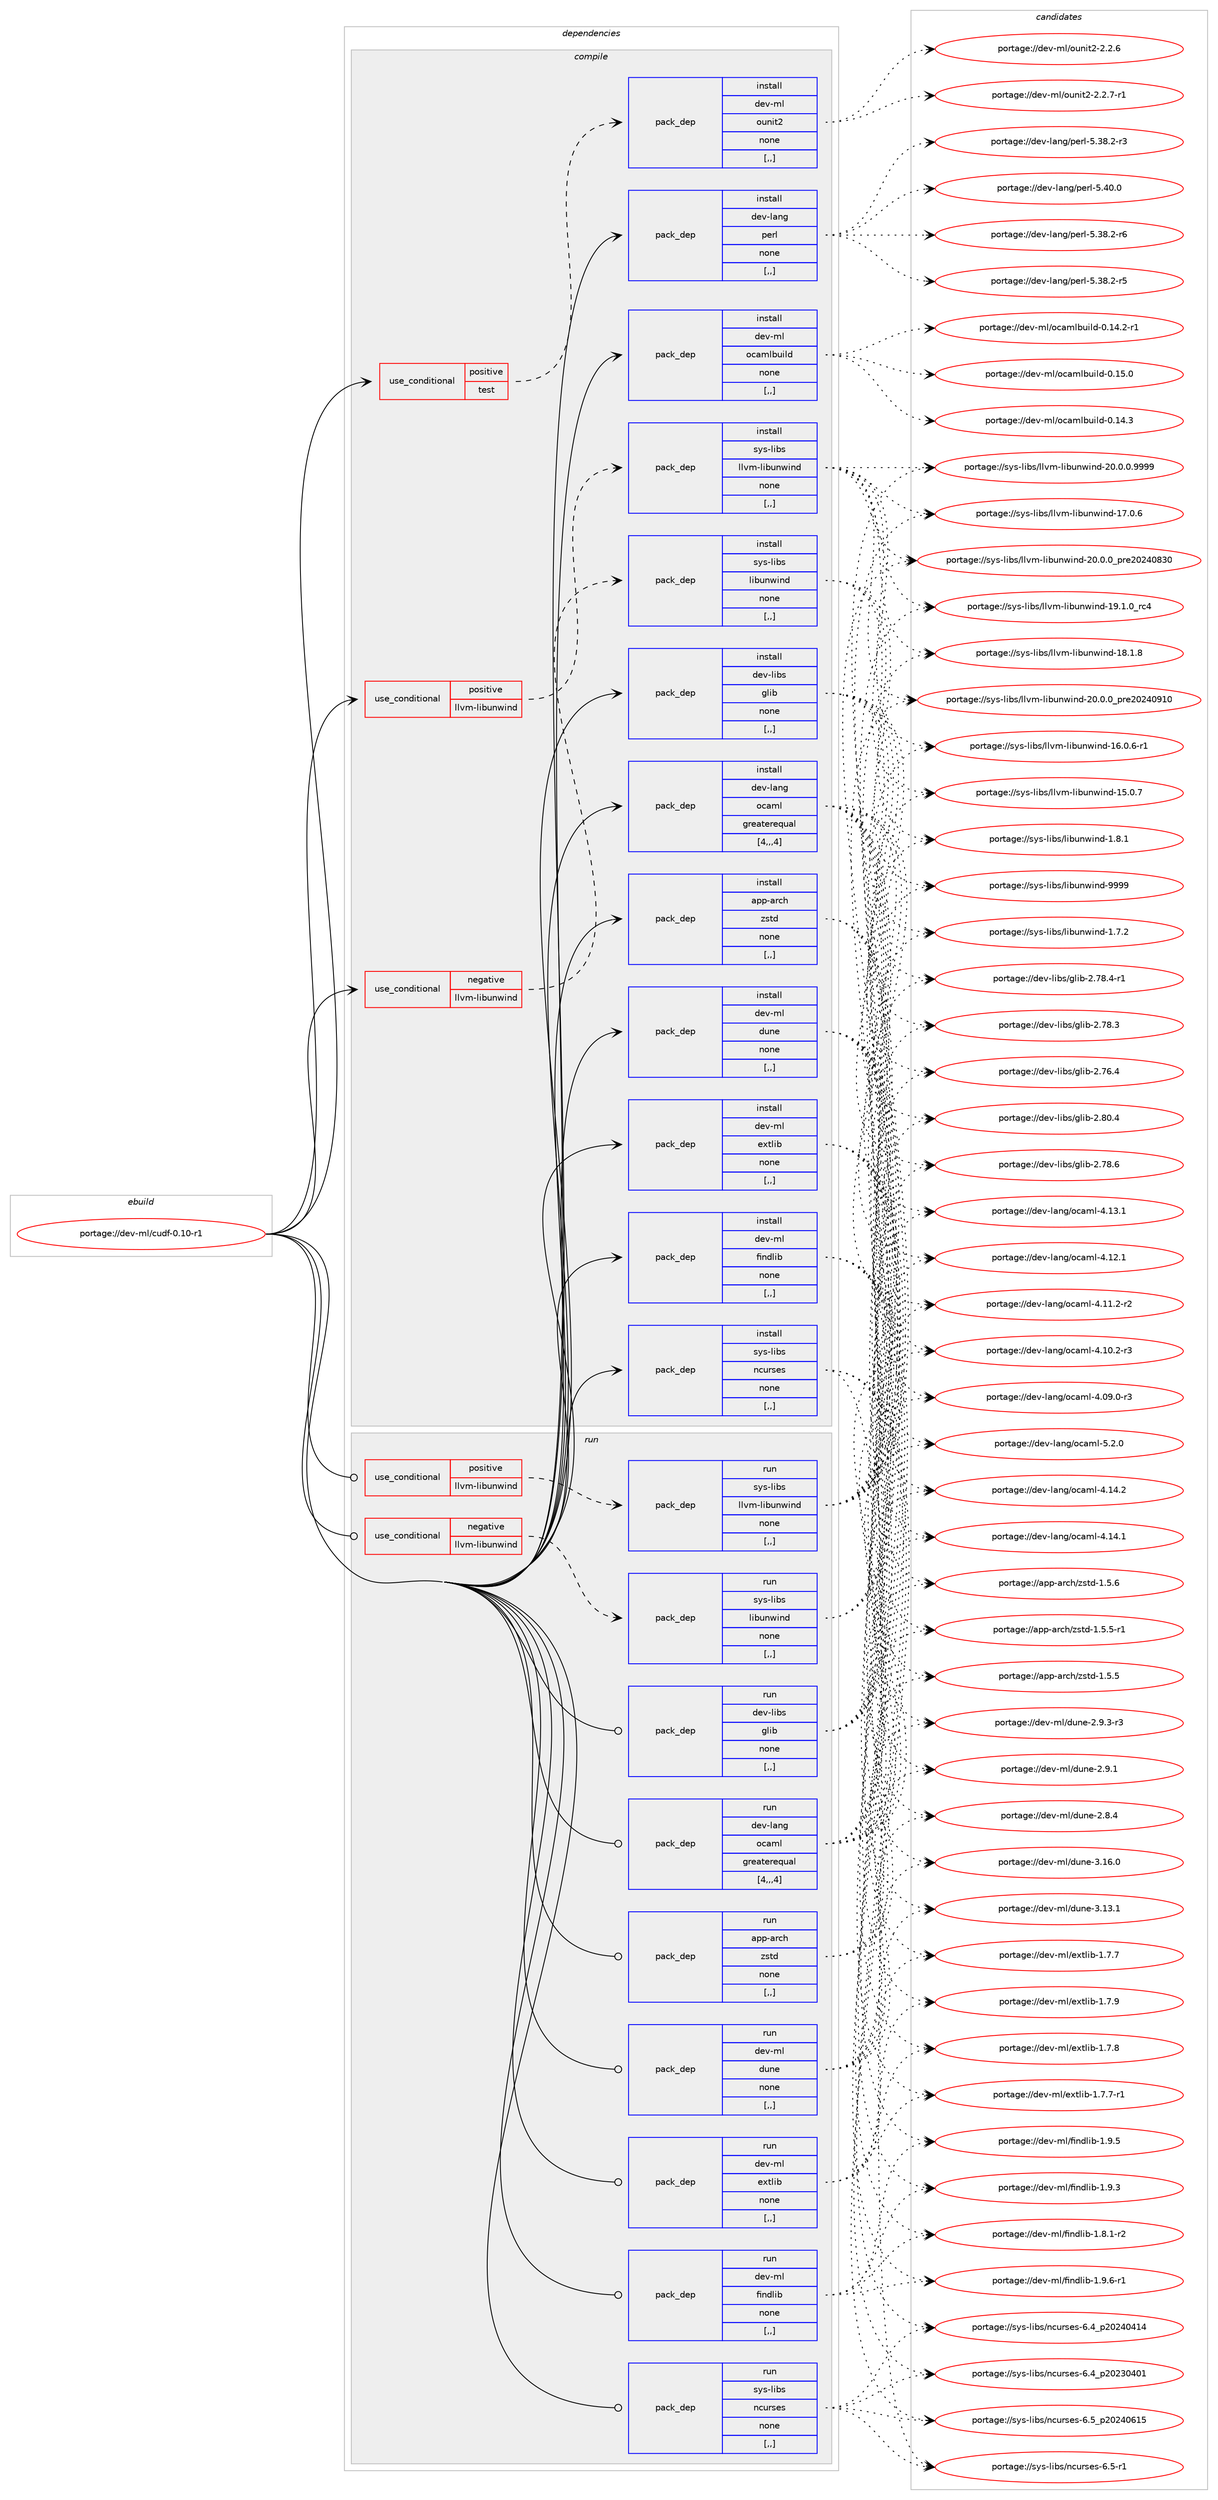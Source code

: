 digraph prolog {

# *************
# Graph options
# *************

newrank=true;
concentrate=true;
compound=true;
graph [rankdir=LR,fontname=Helvetica,fontsize=10,ranksep=1.5];#, ranksep=2.5, nodesep=0.2];
edge  [arrowhead=vee];
node  [fontname=Helvetica,fontsize=10];

# **********
# The ebuild
# **********

subgraph cluster_leftcol {
color=gray;
label=<<i>ebuild</i>>;
id [label="portage://dev-ml/cudf-0.10-r1", color=red, width=4, href="../dev-ml/cudf-0.10-r1.svg"];
}

# ****************
# The dependencies
# ****************

subgraph cluster_midcol {
color=gray;
label=<<i>dependencies</i>>;
subgraph cluster_compile {
fillcolor="#eeeeee";
style=filled;
label=<<i>compile</i>>;
subgraph cond159479 {
dependency612982 [label=<<TABLE BORDER="0" CELLBORDER="1" CELLSPACING="0" CELLPADDING="4"><TR><TD ROWSPAN="3" CELLPADDING="10">use_conditional</TD></TR><TR><TD>negative</TD></TR><TR><TD>llvm-libunwind</TD></TR></TABLE>>, shape=none, color=red];
subgraph pack448734 {
dependency612983 [label=<<TABLE BORDER="0" CELLBORDER="1" CELLSPACING="0" CELLPADDING="4" WIDTH="220"><TR><TD ROWSPAN="6" CELLPADDING="30">pack_dep</TD></TR><TR><TD WIDTH="110">install</TD></TR><TR><TD>sys-libs</TD></TR><TR><TD>libunwind</TD></TR><TR><TD>none</TD></TR><TR><TD>[,,]</TD></TR></TABLE>>, shape=none, color=blue];
}
dependency612982:e -> dependency612983:w [weight=20,style="dashed",arrowhead="vee"];
}
id:e -> dependency612982:w [weight=20,style="solid",arrowhead="vee"];
subgraph cond159480 {
dependency612984 [label=<<TABLE BORDER="0" CELLBORDER="1" CELLSPACING="0" CELLPADDING="4"><TR><TD ROWSPAN="3" CELLPADDING="10">use_conditional</TD></TR><TR><TD>positive</TD></TR><TR><TD>llvm-libunwind</TD></TR></TABLE>>, shape=none, color=red];
subgraph pack448735 {
dependency612985 [label=<<TABLE BORDER="0" CELLBORDER="1" CELLSPACING="0" CELLPADDING="4" WIDTH="220"><TR><TD ROWSPAN="6" CELLPADDING="30">pack_dep</TD></TR><TR><TD WIDTH="110">install</TD></TR><TR><TD>sys-libs</TD></TR><TR><TD>llvm-libunwind</TD></TR><TR><TD>none</TD></TR><TR><TD>[,,]</TD></TR></TABLE>>, shape=none, color=blue];
}
dependency612984:e -> dependency612985:w [weight=20,style="dashed",arrowhead="vee"];
}
id:e -> dependency612984:w [weight=20,style="solid",arrowhead="vee"];
subgraph cond159481 {
dependency612986 [label=<<TABLE BORDER="0" CELLBORDER="1" CELLSPACING="0" CELLPADDING="4"><TR><TD ROWSPAN="3" CELLPADDING="10">use_conditional</TD></TR><TR><TD>positive</TD></TR><TR><TD>test</TD></TR></TABLE>>, shape=none, color=red];
subgraph pack448736 {
dependency612987 [label=<<TABLE BORDER="0" CELLBORDER="1" CELLSPACING="0" CELLPADDING="4" WIDTH="220"><TR><TD ROWSPAN="6" CELLPADDING="30">pack_dep</TD></TR><TR><TD WIDTH="110">install</TD></TR><TR><TD>dev-ml</TD></TR><TR><TD>ounit2</TD></TR><TR><TD>none</TD></TR><TR><TD>[,,]</TD></TR></TABLE>>, shape=none, color=blue];
}
dependency612986:e -> dependency612987:w [weight=20,style="dashed",arrowhead="vee"];
}
id:e -> dependency612986:w [weight=20,style="solid",arrowhead="vee"];
subgraph pack448737 {
dependency612988 [label=<<TABLE BORDER="0" CELLBORDER="1" CELLSPACING="0" CELLPADDING="4" WIDTH="220"><TR><TD ROWSPAN="6" CELLPADDING="30">pack_dep</TD></TR><TR><TD WIDTH="110">install</TD></TR><TR><TD>app-arch</TD></TR><TR><TD>zstd</TD></TR><TR><TD>none</TD></TR><TR><TD>[,,]</TD></TR></TABLE>>, shape=none, color=blue];
}
id:e -> dependency612988:w [weight=20,style="solid",arrowhead="vee"];
subgraph pack448738 {
dependency612989 [label=<<TABLE BORDER="0" CELLBORDER="1" CELLSPACING="0" CELLPADDING="4" WIDTH="220"><TR><TD ROWSPAN="6" CELLPADDING="30">pack_dep</TD></TR><TR><TD WIDTH="110">install</TD></TR><TR><TD>dev-lang</TD></TR><TR><TD>ocaml</TD></TR><TR><TD>greaterequal</TD></TR><TR><TD>[4,,,4]</TD></TR></TABLE>>, shape=none, color=blue];
}
id:e -> dependency612989:w [weight=20,style="solid",arrowhead="vee"];
subgraph pack448739 {
dependency612990 [label=<<TABLE BORDER="0" CELLBORDER="1" CELLSPACING="0" CELLPADDING="4" WIDTH="220"><TR><TD ROWSPAN="6" CELLPADDING="30">pack_dep</TD></TR><TR><TD WIDTH="110">install</TD></TR><TR><TD>dev-lang</TD></TR><TR><TD>perl</TD></TR><TR><TD>none</TD></TR><TR><TD>[,,]</TD></TR></TABLE>>, shape=none, color=blue];
}
id:e -> dependency612990:w [weight=20,style="solid",arrowhead="vee"];
subgraph pack448740 {
dependency612991 [label=<<TABLE BORDER="0" CELLBORDER="1" CELLSPACING="0" CELLPADDING="4" WIDTH="220"><TR><TD ROWSPAN="6" CELLPADDING="30">pack_dep</TD></TR><TR><TD WIDTH="110">install</TD></TR><TR><TD>dev-libs</TD></TR><TR><TD>glib</TD></TR><TR><TD>none</TD></TR><TR><TD>[,,]</TD></TR></TABLE>>, shape=none, color=blue];
}
id:e -> dependency612991:w [weight=20,style="solid",arrowhead="vee"];
subgraph pack448741 {
dependency612992 [label=<<TABLE BORDER="0" CELLBORDER="1" CELLSPACING="0" CELLPADDING="4" WIDTH="220"><TR><TD ROWSPAN="6" CELLPADDING="30">pack_dep</TD></TR><TR><TD WIDTH="110">install</TD></TR><TR><TD>dev-ml</TD></TR><TR><TD>dune</TD></TR><TR><TD>none</TD></TR><TR><TD>[,,]</TD></TR></TABLE>>, shape=none, color=blue];
}
id:e -> dependency612992:w [weight=20,style="solid",arrowhead="vee"];
subgraph pack448742 {
dependency612993 [label=<<TABLE BORDER="0" CELLBORDER="1" CELLSPACING="0" CELLPADDING="4" WIDTH="220"><TR><TD ROWSPAN="6" CELLPADDING="30">pack_dep</TD></TR><TR><TD WIDTH="110">install</TD></TR><TR><TD>dev-ml</TD></TR><TR><TD>extlib</TD></TR><TR><TD>none</TD></TR><TR><TD>[,,]</TD></TR></TABLE>>, shape=none, color=blue];
}
id:e -> dependency612993:w [weight=20,style="solid",arrowhead="vee"];
subgraph pack448743 {
dependency612994 [label=<<TABLE BORDER="0" CELLBORDER="1" CELLSPACING="0" CELLPADDING="4" WIDTH="220"><TR><TD ROWSPAN="6" CELLPADDING="30">pack_dep</TD></TR><TR><TD WIDTH="110">install</TD></TR><TR><TD>dev-ml</TD></TR><TR><TD>findlib</TD></TR><TR><TD>none</TD></TR><TR><TD>[,,]</TD></TR></TABLE>>, shape=none, color=blue];
}
id:e -> dependency612994:w [weight=20,style="solid",arrowhead="vee"];
subgraph pack448744 {
dependency612995 [label=<<TABLE BORDER="0" CELLBORDER="1" CELLSPACING="0" CELLPADDING="4" WIDTH="220"><TR><TD ROWSPAN="6" CELLPADDING="30">pack_dep</TD></TR><TR><TD WIDTH="110">install</TD></TR><TR><TD>dev-ml</TD></TR><TR><TD>ocamlbuild</TD></TR><TR><TD>none</TD></TR><TR><TD>[,,]</TD></TR></TABLE>>, shape=none, color=blue];
}
id:e -> dependency612995:w [weight=20,style="solid",arrowhead="vee"];
subgraph pack448745 {
dependency612996 [label=<<TABLE BORDER="0" CELLBORDER="1" CELLSPACING="0" CELLPADDING="4" WIDTH="220"><TR><TD ROWSPAN="6" CELLPADDING="30">pack_dep</TD></TR><TR><TD WIDTH="110">install</TD></TR><TR><TD>sys-libs</TD></TR><TR><TD>ncurses</TD></TR><TR><TD>none</TD></TR><TR><TD>[,,]</TD></TR></TABLE>>, shape=none, color=blue];
}
id:e -> dependency612996:w [weight=20,style="solid",arrowhead="vee"];
}
subgraph cluster_compileandrun {
fillcolor="#eeeeee";
style=filled;
label=<<i>compile and run</i>>;
}
subgraph cluster_run {
fillcolor="#eeeeee";
style=filled;
label=<<i>run</i>>;
subgraph cond159482 {
dependency612997 [label=<<TABLE BORDER="0" CELLBORDER="1" CELLSPACING="0" CELLPADDING="4"><TR><TD ROWSPAN="3" CELLPADDING="10">use_conditional</TD></TR><TR><TD>negative</TD></TR><TR><TD>llvm-libunwind</TD></TR></TABLE>>, shape=none, color=red];
subgraph pack448746 {
dependency612998 [label=<<TABLE BORDER="0" CELLBORDER="1" CELLSPACING="0" CELLPADDING="4" WIDTH="220"><TR><TD ROWSPAN="6" CELLPADDING="30">pack_dep</TD></TR><TR><TD WIDTH="110">run</TD></TR><TR><TD>sys-libs</TD></TR><TR><TD>libunwind</TD></TR><TR><TD>none</TD></TR><TR><TD>[,,]</TD></TR></TABLE>>, shape=none, color=blue];
}
dependency612997:e -> dependency612998:w [weight=20,style="dashed",arrowhead="vee"];
}
id:e -> dependency612997:w [weight=20,style="solid",arrowhead="odot"];
subgraph cond159483 {
dependency612999 [label=<<TABLE BORDER="0" CELLBORDER="1" CELLSPACING="0" CELLPADDING="4"><TR><TD ROWSPAN="3" CELLPADDING="10">use_conditional</TD></TR><TR><TD>positive</TD></TR><TR><TD>llvm-libunwind</TD></TR></TABLE>>, shape=none, color=red];
subgraph pack448747 {
dependency613000 [label=<<TABLE BORDER="0" CELLBORDER="1" CELLSPACING="0" CELLPADDING="4" WIDTH="220"><TR><TD ROWSPAN="6" CELLPADDING="30">pack_dep</TD></TR><TR><TD WIDTH="110">run</TD></TR><TR><TD>sys-libs</TD></TR><TR><TD>llvm-libunwind</TD></TR><TR><TD>none</TD></TR><TR><TD>[,,]</TD></TR></TABLE>>, shape=none, color=blue];
}
dependency612999:e -> dependency613000:w [weight=20,style="dashed",arrowhead="vee"];
}
id:e -> dependency612999:w [weight=20,style="solid",arrowhead="odot"];
subgraph pack448748 {
dependency613001 [label=<<TABLE BORDER="0" CELLBORDER="1" CELLSPACING="0" CELLPADDING="4" WIDTH="220"><TR><TD ROWSPAN="6" CELLPADDING="30">pack_dep</TD></TR><TR><TD WIDTH="110">run</TD></TR><TR><TD>app-arch</TD></TR><TR><TD>zstd</TD></TR><TR><TD>none</TD></TR><TR><TD>[,,]</TD></TR></TABLE>>, shape=none, color=blue];
}
id:e -> dependency613001:w [weight=20,style="solid",arrowhead="odot"];
subgraph pack448749 {
dependency613002 [label=<<TABLE BORDER="0" CELLBORDER="1" CELLSPACING="0" CELLPADDING="4" WIDTH="220"><TR><TD ROWSPAN="6" CELLPADDING="30">pack_dep</TD></TR><TR><TD WIDTH="110">run</TD></TR><TR><TD>dev-lang</TD></TR><TR><TD>ocaml</TD></TR><TR><TD>greaterequal</TD></TR><TR><TD>[4,,,4]</TD></TR></TABLE>>, shape=none, color=blue];
}
id:e -> dependency613002:w [weight=20,style="solid",arrowhead="odot"];
subgraph pack448750 {
dependency613003 [label=<<TABLE BORDER="0" CELLBORDER="1" CELLSPACING="0" CELLPADDING="4" WIDTH="220"><TR><TD ROWSPAN="6" CELLPADDING="30">pack_dep</TD></TR><TR><TD WIDTH="110">run</TD></TR><TR><TD>dev-libs</TD></TR><TR><TD>glib</TD></TR><TR><TD>none</TD></TR><TR><TD>[,,]</TD></TR></TABLE>>, shape=none, color=blue];
}
id:e -> dependency613003:w [weight=20,style="solid",arrowhead="odot"];
subgraph pack448751 {
dependency613004 [label=<<TABLE BORDER="0" CELLBORDER="1" CELLSPACING="0" CELLPADDING="4" WIDTH="220"><TR><TD ROWSPAN="6" CELLPADDING="30">pack_dep</TD></TR><TR><TD WIDTH="110">run</TD></TR><TR><TD>dev-ml</TD></TR><TR><TD>dune</TD></TR><TR><TD>none</TD></TR><TR><TD>[,,]</TD></TR></TABLE>>, shape=none, color=blue];
}
id:e -> dependency613004:w [weight=20,style="solid",arrowhead="odot"];
subgraph pack448752 {
dependency613005 [label=<<TABLE BORDER="0" CELLBORDER="1" CELLSPACING="0" CELLPADDING="4" WIDTH="220"><TR><TD ROWSPAN="6" CELLPADDING="30">pack_dep</TD></TR><TR><TD WIDTH="110">run</TD></TR><TR><TD>dev-ml</TD></TR><TR><TD>extlib</TD></TR><TR><TD>none</TD></TR><TR><TD>[,,]</TD></TR></TABLE>>, shape=none, color=blue];
}
id:e -> dependency613005:w [weight=20,style="solid",arrowhead="odot"];
subgraph pack448753 {
dependency613006 [label=<<TABLE BORDER="0" CELLBORDER="1" CELLSPACING="0" CELLPADDING="4" WIDTH="220"><TR><TD ROWSPAN="6" CELLPADDING="30">pack_dep</TD></TR><TR><TD WIDTH="110">run</TD></TR><TR><TD>dev-ml</TD></TR><TR><TD>findlib</TD></TR><TR><TD>none</TD></TR><TR><TD>[,,]</TD></TR></TABLE>>, shape=none, color=blue];
}
id:e -> dependency613006:w [weight=20,style="solid",arrowhead="odot"];
subgraph pack448754 {
dependency613007 [label=<<TABLE BORDER="0" CELLBORDER="1" CELLSPACING="0" CELLPADDING="4" WIDTH="220"><TR><TD ROWSPAN="6" CELLPADDING="30">pack_dep</TD></TR><TR><TD WIDTH="110">run</TD></TR><TR><TD>sys-libs</TD></TR><TR><TD>ncurses</TD></TR><TR><TD>none</TD></TR><TR><TD>[,,]</TD></TR></TABLE>>, shape=none, color=blue];
}
id:e -> dependency613007:w [weight=20,style="solid",arrowhead="odot"];
}
}

# **************
# The candidates
# **************

subgraph cluster_choices {
rank=same;
color=gray;
label=<<i>candidates</i>>;

subgraph choice448734 {
color=black;
nodesep=1;
choice115121115451081059811547108105981171101191051101004557575757 [label="portage://sys-libs/libunwind-9999", color=red, width=4,href="../sys-libs/libunwind-9999.svg"];
choice11512111545108105981154710810598117110119105110100454946564649 [label="portage://sys-libs/libunwind-1.8.1", color=red, width=4,href="../sys-libs/libunwind-1.8.1.svg"];
choice11512111545108105981154710810598117110119105110100454946554650 [label="portage://sys-libs/libunwind-1.7.2", color=red, width=4,href="../sys-libs/libunwind-1.7.2.svg"];
dependency612983:e -> choice115121115451081059811547108105981171101191051101004557575757:w [style=dotted,weight="100"];
dependency612983:e -> choice11512111545108105981154710810598117110119105110100454946564649:w [style=dotted,weight="100"];
dependency612983:e -> choice11512111545108105981154710810598117110119105110100454946554650:w [style=dotted,weight="100"];
}
subgraph choice448735 {
color=black;
nodesep=1;
choice1151211154510810598115471081081181094510810598117110119105110100455048464846484657575757 [label="portage://sys-libs/llvm-libunwind-20.0.0.9999", color=red, width=4,href="../sys-libs/llvm-libunwind-20.0.0.9999.svg"];
choice115121115451081059811547108108118109451081059811711011910511010045504846484648951121141015048505248574948 [label="portage://sys-libs/llvm-libunwind-20.0.0_pre20240910", color=red, width=4,href="../sys-libs/llvm-libunwind-20.0.0_pre20240910.svg"];
choice115121115451081059811547108108118109451081059811711011910511010045504846484648951121141015048505248565148 [label="portage://sys-libs/llvm-libunwind-20.0.0_pre20240830", color=red, width=4,href="../sys-libs/llvm-libunwind-20.0.0_pre20240830.svg"];
choice115121115451081059811547108108118109451081059811711011910511010045495746494648951149952 [label="portage://sys-libs/llvm-libunwind-19.1.0_rc4", color=red, width=4,href="../sys-libs/llvm-libunwind-19.1.0_rc4.svg"];
choice115121115451081059811547108108118109451081059811711011910511010045495646494656 [label="portage://sys-libs/llvm-libunwind-18.1.8", color=red, width=4,href="../sys-libs/llvm-libunwind-18.1.8.svg"];
choice115121115451081059811547108108118109451081059811711011910511010045495546484654 [label="portage://sys-libs/llvm-libunwind-17.0.6", color=red, width=4,href="../sys-libs/llvm-libunwind-17.0.6.svg"];
choice1151211154510810598115471081081181094510810598117110119105110100454954464846544511449 [label="portage://sys-libs/llvm-libunwind-16.0.6-r1", color=red, width=4,href="../sys-libs/llvm-libunwind-16.0.6-r1.svg"];
choice115121115451081059811547108108118109451081059811711011910511010045495346484655 [label="portage://sys-libs/llvm-libunwind-15.0.7", color=red, width=4,href="../sys-libs/llvm-libunwind-15.0.7.svg"];
dependency612985:e -> choice1151211154510810598115471081081181094510810598117110119105110100455048464846484657575757:w [style=dotted,weight="100"];
dependency612985:e -> choice115121115451081059811547108108118109451081059811711011910511010045504846484648951121141015048505248574948:w [style=dotted,weight="100"];
dependency612985:e -> choice115121115451081059811547108108118109451081059811711011910511010045504846484648951121141015048505248565148:w [style=dotted,weight="100"];
dependency612985:e -> choice115121115451081059811547108108118109451081059811711011910511010045495746494648951149952:w [style=dotted,weight="100"];
dependency612985:e -> choice115121115451081059811547108108118109451081059811711011910511010045495646494656:w [style=dotted,weight="100"];
dependency612985:e -> choice115121115451081059811547108108118109451081059811711011910511010045495546484654:w [style=dotted,weight="100"];
dependency612985:e -> choice1151211154510810598115471081081181094510810598117110119105110100454954464846544511449:w [style=dotted,weight="100"];
dependency612985:e -> choice115121115451081059811547108108118109451081059811711011910511010045495346484655:w [style=dotted,weight="100"];
}
subgraph choice448736 {
color=black;
nodesep=1;
choice1001011184510910847111117110105116504550465046554511449 [label="portage://dev-ml/ounit2-2.2.7-r1", color=red, width=4,href="../dev-ml/ounit2-2.2.7-r1.svg"];
choice100101118451091084711111711010511650455046504654 [label="portage://dev-ml/ounit2-2.2.6", color=red, width=4,href="../dev-ml/ounit2-2.2.6.svg"];
dependency612987:e -> choice1001011184510910847111117110105116504550465046554511449:w [style=dotted,weight="100"];
dependency612987:e -> choice100101118451091084711111711010511650455046504654:w [style=dotted,weight="100"];
}
subgraph choice448737 {
color=black;
nodesep=1;
choice9711211245971149910447122115116100454946534654 [label="portage://app-arch/zstd-1.5.6", color=red, width=4,href="../app-arch/zstd-1.5.6.svg"];
choice97112112459711499104471221151161004549465346534511449 [label="portage://app-arch/zstd-1.5.5-r1", color=red, width=4,href="../app-arch/zstd-1.5.5-r1.svg"];
choice9711211245971149910447122115116100454946534653 [label="portage://app-arch/zstd-1.5.5", color=red, width=4,href="../app-arch/zstd-1.5.5.svg"];
dependency612988:e -> choice9711211245971149910447122115116100454946534654:w [style=dotted,weight="100"];
dependency612988:e -> choice97112112459711499104471221151161004549465346534511449:w [style=dotted,weight="100"];
dependency612988:e -> choice9711211245971149910447122115116100454946534653:w [style=dotted,weight="100"];
}
subgraph choice448738 {
color=black;
nodesep=1;
choice1001011184510897110103471119997109108455346504648 [label="portage://dev-lang/ocaml-5.2.0", color=red, width=4,href="../dev-lang/ocaml-5.2.0.svg"];
choice100101118451089711010347111999710910845524649524650 [label="portage://dev-lang/ocaml-4.14.2", color=red, width=4,href="../dev-lang/ocaml-4.14.2.svg"];
choice100101118451089711010347111999710910845524649524649 [label="portage://dev-lang/ocaml-4.14.1", color=red, width=4,href="../dev-lang/ocaml-4.14.1.svg"];
choice100101118451089711010347111999710910845524649514649 [label="portage://dev-lang/ocaml-4.13.1", color=red, width=4,href="../dev-lang/ocaml-4.13.1.svg"];
choice100101118451089711010347111999710910845524649504649 [label="portage://dev-lang/ocaml-4.12.1", color=red, width=4,href="../dev-lang/ocaml-4.12.1.svg"];
choice1001011184510897110103471119997109108455246494946504511450 [label="portage://dev-lang/ocaml-4.11.2-r2", color=red, width=4,href="../dev-lang/ocaml-4.11.2-r2.svg"];
choice1001011184510897110103471119997109108455246494846504511451 [label="portage://dev-lang/ocaml-4.10.2-r3", color=red, width=4,href="../dev-lang/ocaml-4.10.2-r3.svg"];
choice1001011184510897110103471119997109108455246485746484511451 [label="portage://dev-lang/ocaml-4.09.0-r3", color=red, width=4,href="../dev-lang/ocaml-4.09.0-r3.svg"];
dependency612989:e -> choice1001011184510897110103471119997109108455346504648:w [style=dotted,weight="100"];
dependency612989:e -> choice100101118451089711010347111999710910845524649524650:w [style=dotted,weight="100"];
dependency612989:e -> choice100101118451089711010347111999710910845524649524649:w [style=dotted,weight="100"];
dependency612989:e -> choice100101118451089711010347111999710910845524649514649:w [style=dotted,weight="100"];
dependency612989:e -> choice100101118451089711010347111999710910845524649504649:w [style=dotted,weight="100"];
dependency612989:e -> choice1001011184510897110103471119997109108455246494946504511450:w [style=dotted,weight="100"];
dependency612989:e -> choice1001011184510897110103471119997109108455246494846504511451:w [style=dotted,weight="100"];
dependency612989:e -> choice1001011184510897110103471119997109108455246485746484511451:w [style=dotted,weight="100"];
}
subgraph choice448739 {
color=black;
nodesep=1;
choice10010111845108971101034711210111410845534652484648 [label="portage://dev-lang/perl-5.40.0", color=red, width=4,href="../dev-lang/perl-5.40.0.svg"];
choice100101118451089711010347112101114108455346515646504511454 [label="portage://dev-lang/perl-5.38.2-r6", color=red, width=4,href="../dev-lang/perl-5.38.2-r6.svg"];
choice100101118451089711010347112101114108455346515646504511453 [label="portage://dev-lang/perl-5.38.2-r5", color=red, width=4,href="../dev-lang/perl-5.38.2-r5.svg"];
choice100101118451089711010347112101114108455346515646504511451 [label="portage://dev-lang/perl-5.38.2-r3", color=red, width=4,href="../dev-lang/perl-5.38.2-r3.svg"];
dependency612990:e -> choice10010111845108971101034711210111410845534652484648:w [style=dotted,weight="100"];
dependency612990:e -> choice100101118451089711010347112101114108455346515646504511454:w [style=dotted,weight="100"];
dependency612990:e -> choice100101118451089711010347112101114108455346515646504511453:w [style=dotted,weight="100"];
dependency612990:e -> choice100101118451089711010347112101114108455346515646504511451:w [style=dotted,weight="100"];
}
subgraph choice448740 {
color=black;
nodesep=1;
choice1001011184510810598115471031081059845504656484652 [label="portage://dev-libs/glib-2.80.4", color=red, width=4,href="../dev-libs/glib-2.80.4.svg"];
choice1001011184510810598115471031081059845504655564654 [label="portage://dev-libs/glib-2.78.6", color=red, width=4,href="../dev-libs/glib-2.78.6.svg"];
choice10010111845108105981154710310810598455046555646524511449 [label="portage://dev-libs/glib-2.78.4-r1", color=red, width=4,href="../dev-libs/glib-2.78.4-r1.svg"];
choice1001011184510810598115471031081059845504655564651 [label="portage://dev-libs/glib-2.78.3", color=red, width=4,href="../dev-libs/glib-2.78.3.svg"];
choice1001011184510810598115471031081059845504655544652 [label="portage://dev-libs/glib-2.76.4", color=red, width=4,href="../dev-libs/glib-2.76.4.svg"];
dependency612991:e -> choice1001011184510810598115471031081059845504656484652:w [style=dotted,weight="100"];
dependency612991:e -> choice1001011184510810598115471031081059845504655564654:w [style=dotted,weight="100"];
dependency612991:e -> choice10010111845108105981154710310810598455046555646524511449:w [style=dotted,weight="100"];
dependency612991:e -> choice1001011184510810598115471031081059845504655564651:w [style=dotted,weight="100"];
dependency612991:e -> choice1001011184510810598115471031081059845504655544652:w [style=dotted,weight="100"];
}
subgraph choice448741 {
color=black;
nodesep=1;
choice100101118451091084710011711010145514649544648 [label="portage://dev-ml/dune-3.16.0", color=red, width=4,href="../dev-ml/dune-3.16.0.svg"];
choice100101118451091084710011711010145514649514649 [label="portage://dev-ml/dune-3.13.1", color=red, width=4,href="../dev-ml/dune-3.13.1.svg"];
choice10010111845109108471001171101014550465746514511451 [label="portage://dev-ml/dune-2.9.3-r3", color=red, width=4,href="../dev-ml/dune-2.9.3-r3.svg"];
choice1001011184510910847100117110101455046574649 [label="portage://dev-ml/dune-2.9.1", color=red, width=4,href="../dev-ml/dune-2.9.1.svg"];
choice1001011184510910847100117110101455046564652 [label="portage://dev-ml/dune-2.8.4", color=red, width=4,href="../dev-ml/dune-2.8.4.svg"];
dependency612992:e -> choice100101118451091084710011711010145514649544648:w [style=dotted,weight="100"];
dependency612992:e -> choice100101118451091084710011711010145514649514649:w [style=dotted,weight="100"];
dependency612992:e -> choice10010111845109108471001171101014550465746514511451:w [style=dotted,weight="100"];
dependency612992:e -> choice1001011184510910847100117110101455046574649:w [style=dotted,weight="100"];
dependency612992:e -> choice1001011184510910847100117110101455046564652:w [style=dotted,weight="100"];
}
subgraph choice448742 {
color=black;
nodesep=1;
choice100101118451091084710112011610810598454946554657 [label="portage://dev-ml/extlib-1.7.9", color=red, width=4,href="../dev-ml/extlib-1.7.9.svg"];
choice100101118451091084710112011610810598454946554656 [label="portage://dev-ml/extlib-1.7.8", color=red, width=4,href="../dev-ml/extlib-1.7.8.svg"];
choice1001011184510910847101120116108105984549465546554511449 [label="portage://dev-ml/extlib-1.7.7-r1", color=red, width=4,href="../dev-ml/extlib-1.7.7-r1.svg"];
choice100101118451091084710112011610810598454946554655 [label="portage://dev-ml/extlib-1.7.7", color=red, width=4,href="../dev-ml/extlib-1.7.7.svg"];
dependency612993:e -> choice100101118451091084710112011610810598454946554657:w [style=dotted,weight="100"];
dependency612993:e -> choice100101118451091084710112011610810598454946554656:w [style=dotted,weight="100"];
dependency612993:e -> choice1001011184510910847101120116108105984549465546554511449:w [style=dotted,weight="100"];
dependency612993:e -> choice100101118451091084710112011610810598454946554655:w [style=dotted,weight="100"];
}
subgraph choice448743 {
color=black;
nodesep=1;
choice1001011184510910847102105110100108105984549465746544511449 [label="portage://dev-ml/findlib-1.9.6-r1", color=red, width=4,href="../dev-ml/findlib-1.9.6-r1.svg"];
choice100101118451091084710210511010010810598454946574653 [label="portage://dev-ml/findlib-1.9.5", color=red, width=4,href="../dev-ml/findlib-1.9.5.svg"];
choice100101118451091084710210511010010810598454946574651 [label="portage://dev-ml/findlib-1.9.3", color=red, width=4,href="../dev-ml/findlib-1.9.3.svg"];
choice1001011184510910847102105110100108105984549465646494511450 [label="portage://dev-ml/findlib-1.8.1-r2", color=red, width=4,href="../dev-ml/findlib-1.8.1-r2.svg"];
dependency612994:e -> choice1001011184510910847102105110100108105984549465746544511449:w [style=dotted,weight="100"];
dependency612994:e -> choice100101118451091084710210511010010810598454946574653:w [style=dotted,weight="100"];
dependency612994:e -> choice100101118451091084710210511010010810598454946574651:w [style=dotted,weight="100"];
dependency612994:e -> choice1001011184510910847102105110100108105984549465646494511450:w [style=dotted,weight="100"];
}
subgraph choice448744 {
color=black;
nodesep=1;
choice100101118451091084711199971091089811710510810045484649534648 [label="portage://dev-ml/ocamlbuild-0.15.0", color=red, width=4,href="../dev-ml/ocamlbuild-0.15.0.svg"];
choice100101118451091084711199971091089811710510810045484649524651 [label="portage://dev-ml/ocamlbuild-0.14.3", color=red, width=4,href="../dev-ml/ocamlbuild-0.14.3.svg"];
choice1001011184510910847111999710910898117105108100454846495246504511449 [label="portage://dev-ml/ocamlbuild-0.14.2-r1", color=red, width=4,href="../dev-ml/ocamlbuild-0.14.2-r1.svg"];
dependency612995:e -> choice100101118451091084711199971091089811710510810045484649534648:w [style=dotted,weight="100"];
dependency612995:e -> choice100101118451091084711199971091089811710510810045484649524651:w [style=dotted,weight="100"];
dependency612995:e -> choice1001011184510910847111999710910898117105108100454846495246504511449:w [style=dotted,weight="100"];
}
subgraph choice448745 {
color=black;
nodesep=1;
choice1151211154510810598115471109911711411510111545544653951125048505248544953 [label="portage://sys-libs/ncurses-6.5_p20240615", color=red, width=4,href="../sys-libs/ncurses-6.5_p20240615.svg"];
choice11512111545108105981154711099117114115101115455446534511449 [label="portage://sys-libs/ncurses-6.5-r1", color=red, width=4,href="../sys-libs/ncurses-6.5-r1.svg"];
choice1151211154510810598115471109911711411510111545544652951125048505248524952 [label="portage://sys-libs/ncurses-6.4_p20240414", color=red, width=4,href="../sys-libs/ncurses-6.4_p20240414.svg"];
choice1151211154510810598115471109911711411510111545544652951125048505148524849 [label="portage://sys-libs/ncurses-6.4_p20230401", color=red, width=4,href="../sys-libs/ncurses-6.4_p20230401.svg"];
dependency612996:e -> choice1151211154510810598115471109911711411510111545544653951125048505248544953:w [style=dotted,weight="100"];
dependency612996:e -> choice11512111545108105981154711099117114115101115455446534511449:w [style=dotted,weight="100"];
dependency612996:e -> choice1151211154510810598115471109911711411510111545544652951125048505248524952:w [style=dotted,weight="100"];
dependency612996:e -> choice1151211154510810598115471109911711411510111545544652951125048505148524849:w [style=dotted,weight="100"];
}
subgraph choice448746 {
color=black;
nodesep=1;
choice115121115451081059811547108105981171101191051101004557575757 [label="portage://sys-libs/libunwind-9999", color=red, width=4,href="../sys-libs/libunwind-9999.svg"];
choice11512111545108105981154710810598117110119105110100454946564649 [label="portage://sys-libs/libunwind-1.8.1", color=red, width=4,href="../sys-libs/libunwind-1.8.1.svg"];
choice11512111545108105981154710810598117110119105110100454946554650 [label="portage://sys-libs/libunwind-1.7.2", color=red, width=4,href="../sys-libs/libunwind-1.7.2.svg"];
dependency612998:e -> choice115121115451081059811547108105981171101191051101004557575757:w [style=dotted,weight="100"];
dependency612998:e -> choice11512111545108105981154710810598117110119105110100454946564649:w [style=dotted,weight="100"];
dependency612998:e -> choice11512111545108105981154710810598117110119105110100454946554650:w [style=dotted,weight="100"];
}
subgraph choice448747 {
color=black;
nodesep=1;
choice1151211154510810598115471081081181094510810598117110119105110100455048464846484657575757 [label="portage://sys-libs/llvm-libunwind-20.0.0.9999", color=red, width=4,href="../sys-libs/llvm-libunwind-20.0.0.9999.svg"];
choice115121115451081059811547108108118109451081059811711011910511010045504846484648951121141015048505248574948 [label="portage://sys-libs/llvm-libunwind-20.0.0_pre20240910", color=red, width=4,href="../sys-libs/llvm-libunwind-20.0.0_pre20240910.svg"];
choice115121115451081059811547108108118109451081059811711011910511010045504846484648951121141015048505248565148 [label="portage://sys-libs/llvm-libunwind-20.0.0_pre20240830", color=red, width=4,href="../sys-libs/llvm-libunwind-20.0.0_pre20240830.svg"];
choice115121115451081059811547108108118109451081059811711011910511010045495746494648951149952 [label="portage://sys-libs/llvm-libunwind-19.1.0_rc4", color=red, width=4,href="../sys-libs/llvm-libunwind-19.1.0_rc4.svg"];
choice115121115451081059811547108108118109451081059811711011910511010045495646494656 [label="portage://sys-libs/llvm-libunwind-18.1.8", color=red, width=4,href="../sys-libs/llvm-libunwind-18.1.8.svg"];
choice115121115451081059811547108108118109451081059811711011910511010045495546484654 [label="portage://sys-libs/llvm-libunwind-17.0.6", color=red, width=4,href="../sys-libs/llvm-libunwind-17.0.6.svg"];
choice1151211154510810598115471081081181094510810598117110119105110100454954464846544511449 [label="portage://sys-libs/llvm-libunwind-16.0.6-r1", color=red, width=4,href="../sys-libs/llvm-libunwind-16.0.6-r1.svg"];
choice115121115451081059811547108108118109451081059811711011910511010045495346484655 [label="portage://sys-libs/llvm-libunwind-15.0.7", color=red, width=4,href="../sys-libs/llvm-libunwind-15.0.7.svg"];
dependency613000:e -> choice1151211154510810598115471081081181094510810598117110119105110100455048464846484657575757:w [style=dotted,weight="100"];
dependency613000:e -> choice115121115451081059811547108108118109451081059811711011910511010045504846484648951121141015048505248574948:w [style=dotted,weight="100"];
dependency613000:e -> choice115121115451081059811547108108118109451081059811711011910511010045504846484648951121141015048505248565148:w [style=dotted,weight="100"];
dependency613000:e -> choice115121115451081059811547108108118109451081059811711011910511010045495746494648951149952:w [style=dotted,weight="100"];
dependency613000:e -> choice115121115451081059811547108108118109451081059811711011910511010045495646494656:w [style=dotted,weight="100"];
dependency613000:e -> choice115121115451081059811547108108118109451081059811711011910511010045495546484654:w [style=dotted,weight="100"];
dependency613000:e -> choice1151211154510810598115471081081181094510810598117110119105110100454954464846544511449:w [style=dotted,weight="100"];
dependency613000:e -> choice115121115451081059811547108108118109451081059811711011910511010045495346484655:w [style=dotted,weight="100"];
}
subgraph choice448748 {
color=black;
nodesep=1;
choice9711211245971149910447122115116100454946534654 [label="portage://app-arch/zstd-1.5.6", color=red, width=4,href="../app-arch/zstd-1.5.6.svg"];
choice97112112459711499104471221151161004549465346534511449 [label="portage://app-arch/zstd-1.5.5-r1", color=red, width=4,href="../app-arch/zstd-1.5.5-r1.svg"];
choice9711211245971149910447122115116100454946534653 [label="portage://app-arch/zstd-1.5.5", color=red, width=4,href="../app-arch/zstd-1.5.5.svg"];
dependency613001:e -> choice9711211245971149910447122115116100454946534654:w [style=dotted,weight="100"];
dependency613001:e -> choice97112112459711499104471221151161004549465346534511449:w [style=dotted,weight="100"];
dependency613001:e -> choice9711211245971149910447122115116100454946534653:w [style=dotted,weight="100"];
}
subgraph choice448749 {
color=black;
nodesep=1;
choice1001011184510897110103471119997109108455346504648 [label="portage://dev-lang/ocaml-5.2.0", color=red, width=4,href="../dev-lang/ocaml-5.2.0.svg"];
choice100101118451089711010347111999710910845524649524650 [label="portage://dev-lang/ocaml-4.14.2", color=red, width=4,href="../dev-lang/ocaml-4.14.2.svg"];
choice100101118451089711010347111999710910845524649524649 [label="portage://dev-lang/ocaml-4.14.1", color=red, width=4,href="../dev-lang/ocaml-4.14.1.svg"];
choice100101118451089711010347111999710910845524649514649 [label="portage://dev-lang/ocaml-4.13.1", color=red, width=4,href="../dev-lang/ocaml-4.13.1.svg"];
choice100101118451089711010347111999710910845524649504649 [label="portage://dev-lang/ocaml-4.12.1", color=red, width=4,href="../dev-lang/ocaml-4.12.1.svg"];
choice1001011184510897110103471119997109108455246494946504511450 [label="portage://dev-lang/ocaml-4.11.2-r2", color=red, width=4,href="../dev-lang/ocaml-4.11.2-r2.svg"];
choice1001011184510897110103471119997109108455246494846504511451 [label="portage://dev-lang/ocaml-4.10.2-r3", color=red, width=4,href="../dev-lang/ocaml-4.10.2-r3.svg"];
choice1001011184510897110103471119997109108455246485746484511451 [label="portage://dev-lang/ocaml-4.09.0-r3", color=red, width=4,href="../dev-lang/ocaml-4.09.0-r3.svg"];
dependency613002:e -> choice1001011184510897110103471119997109108455346504648:w [style=dotted,weight="100"];
dependency613002:e -> choice100101118451089711010347111999710910845524649524650:w [style=dotted,weight="100"];
dependency613002:e -> choice100101118451089711010347111999710910845524649524649:w [style=dotted,weight="100"];
dependency613002:e -> choice100101118451089711010347111999710910845524649514649:w [style=dotted,weight="100"];
dependency613002:e -> choice100101118451089711010347111999710910845524649504649:w [style=dotted,weight="100"];
dependency613002:e -> choice1001011184510897110103471119997109108455246494946504511450:w [style=dotted,weight="100"];
dependency613002:e -> choice1001011184510897110103471119997109108455246494846504511451:w [style=dotted,weight="100"];
dependency613002:e -> choice1001011184510897110103471119997109108455246485746484511451:w [style=dotted,weight="100"];
}
subgraph choice448750 {
color=black;
nodesep=1;
choice1001011184510810598115471031081059845504656484652 [label="portage://dev-libs/glib-2.80.4", color=red, width=4,href="../dev-libs/glib-2.80.4.svg"];
choice1001011184510810598115471031081059845504655564654 [label="portage://dev-libs/glib-2.78.6", color=red, width=4,href="../dev-libs/glib-2.78.6.svg"];
choice10010111845108105981154710310810598455046555646524511449 [label="portage://dev-libs/glib-2.78.4-r1", color=red, width=4,href="../dev-libs/glib-2.78.4-r1.svg"];
choice1001011184510810598115471031081059845504655564651 [label="portage://dev-libs/glib-2.78.3", color=red, width=4,href="../dev-libs/glib-2.78.3.svg"];
choice1001011184510810598115471031081059845504655544652 [label="portage://dev-libs/glib-2.76.4", color=red, width=4,href="../dev-libs/glib-2.76.4.svg"];
dependency613003:e -> choice1001011184510810598115471031081059845504656484652:w [style=dotted,weight="100"];
dependency613003:e -> choice1001011184510810598115471031081059845504655564654:w [style=dotted,weight="100"];
dependency613003:e -> choice10010111845108105981154710310810598455046555646524511449:w [style=dotted,weight="100"];
dependency613003:e -> choice1001011184510810598115471031081059845504655564651:w [style=dotted,weight="100"];
dependency613003:e -> choice1001011184510810598115471031081059845504655544652:w [style=dotted,weight="100"];
}
subgraph choice448751 {
color=black;
nodesep=1;
choice100101118451091084710011711010145514649544648 [label="portage://dev-ml/dune-3.16.0", color=red, width=4,href="../dev-ml/dune-3.16.0.svg"];
choice100101118451091084710011711010145514649514649 [label="portage://dev-ml/dune-3.13.1", color=red, width=4,href="../dev-ml/dune-3.13.1.svg"];
choice10010111845109108471001171101014550465746514511451 [label="portage://dev-ml/dune-2.9.3-r3", color=red, width=4,href="../dev-ml/dune-2.9.3-r3.svg"];
choice1001011184510910847100117110101455046574649 [label="portage://dev-ml/dune-2.9.1", color=red, width=4,href="../dev-ml/dune-2.9.1.svg"];
choice1001011184510910847100117110101455046564652 [label="portage://dev-ml/dune-2.8.4", color=red, width=4,href="../dev-ml/dune-2.8.4.svg"];
dependency613004:e -> choice100101118451091084710011711010145514649544648:w [style=dotted,weight="100"];
dependency613004:e -> choice100101118451091084710011711010145514649514649:w [style=dotted,weight="100"];
dependency613004:e -> choice10010111845109108471001171101014550465746514511451:w [style=dotted,weight="100"];
dependency613004:e -> choice1001011184510910847100117110101455046574649:w [style=dotted,weight="100"];
dependency613004:e -> choice1001011184510910847100117110101455046564652:w [style=dotted,weight="100"];
}
subgraph choice448752 {
color=black;
nodesep=1;
choice100101118451091084710112011610810598454946554657 [label="portage://dev-ml/extlib-1.7.9", color=red, width=4,href="../dev-ml/extlib-1.7.9.svg"];
choice100101118451091084710112011610810598454946554656 [label="portage://dev-ml/extlib-1.7.8", color=red, width=4,href="../dev-ml/extlib-1.7.8.svg"];
choice1001011184510910847101120116108105984549465546554511449 [label="portage://dev-ml/extlib-1.7.7-r1", color=red, width=4,href="../dev-ml/extlib-1.7.7-r1.svg"];
choice100101118451091084710112011610810598454946554655 [label="portage://dev-ml/extlib-1.7.7", color=red, width=4,href="../dev-ml/extlib-1.7.7.svg"];
dependency613005:e -> choice100101118451091084710112011610810598454946554657:w [style=dotted,weight="100"];
dependency613005:e -> choice100101118451091084710112011610810598454946554656:w [style=dotted,weight="100"];
dependency613005:e -> choice1001011184510910847101120116108105984549465546554511449:w [style=dotted,weight="100"];
dependency613005:e -> choice100101118451091084710112011610810598454946554655:w [style=dotted,weight="100"];
}
subgraph choice448753 {
color=black;
nodesep=1;
choice1001011184510910847102105110100108105984549465746544511449 [label="portage://dev-ml/findlib-1.9.6-r1", color=red, width=4,href="../dev-ml/findlib-1.9.6-r1.svg"];
choice100101118451091084710210511010010810598454946574653 [label="portage://dev-ml/findlib-1.9.5", color=red, width=4,href="../dev-ml/findlib-1.9.5.svg"];
choice100101118451091084710210511010010810598454946574651 [label="portage://dev-ml/findlib-1.9.3", color=red, width=4,href="../dev-ml/findlib-1.9.3.svg"];
choice1001011184510910847102105110100108105984549465646494511450 [label="portage://dev-ml/findlib-1.8.1-r2", color=red, width=4,href="../dev-ml/findlib-1.8.1-r2.svg"];
dependency613006:e -> choice1001011184510910847102105110100108105984549465746544511449:w [style=dotted,weight="100"];
dependency613006:e -> choice100101118451091084710210511010010810598454946574653:w [style=dotted,weight="100"];
dependency613006:e -> choice100101118451091084710210511010010810598454946574651:w [style=dotted,weight="100"];
dependency613006:e -> choice1001011184510910847102105110100108105984549465646494511450:w [style=dotted,weight="100"];
}
subgraph choice448754 {
color=black;
nodesep=1;
choice1151211154510810598115471109911711411510111545544653951125048505248544953 [label="portage://sys-libs/ncurses-6.5_p20240615", color=red, width=4,href="../sys-libs/ncurses-6.5_p20240615.svg"];
choice11512111545108105981154711099117114115101115455446534511449 [label="portage://sys-libs/ncurses-6.5-r1", color=red, width=4,href="../sys-libs/ncurses-6.5-r1.svg"];
choice1151211154510810598115471109911711411510111545544652951125048505248524952 [label="portage://sys-libs/ncurses-6.4_p20240414", color=red, width=4,href="../sys-libs/ncurses-6.4_p20240414.svg"];
choice1151211154510810598115471109911711411510111545544652951125048505148524849 [label="portage://sys-libs/ncurses-6.4_p20230401", color=red, width=4,href="../sys-libs/ncurses-6.4_p20230401.svg"];
dependency613007:e -> choice1151211154510810598115471109911711411510111545544653951125048505248544953:w [style=dotted,weight="100"];
dependency613007:e -> choice11512111545108105981154711099117114115101115455446534511449:w [style=dotted,weight="100"];
dependency613007:e -> choice1151211154510810598115471109911711411510111545544652951125048505248524952:w [style=dotted,weight="100"];
dependency613007:e -> choice1151211154510810598115471109911711411510111545544652951125048505148524849:w [style=dotted,weight="100"];
}
}

}
